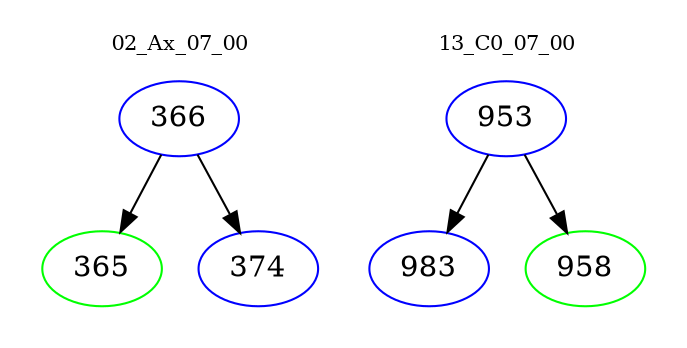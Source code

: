 digraph{
subgraph cluster_0 {
color = white
label = "02_Ax_07_00";
fontsize=10;
T0_366 [label="366", color="blue"]
T0_366 -> T0_365 [color="black"]
T0_365 [label="365", color="green"]
T0_366 -> T0_374 [color="black"]
T0_374 [label="374", color="blue"]
}
subgraph cluster_1 {
color = white
label = "13_C0_07_00";
fontsize=10;
T1_953 [label="953", color="blue"]
T1_953 -> T1_983 [color="black"]
T1_983 [label="983", color="blue"]
T1_953 -> T1_958 [color="black"]
T1_958 [label="958", color="green"]
}
}
